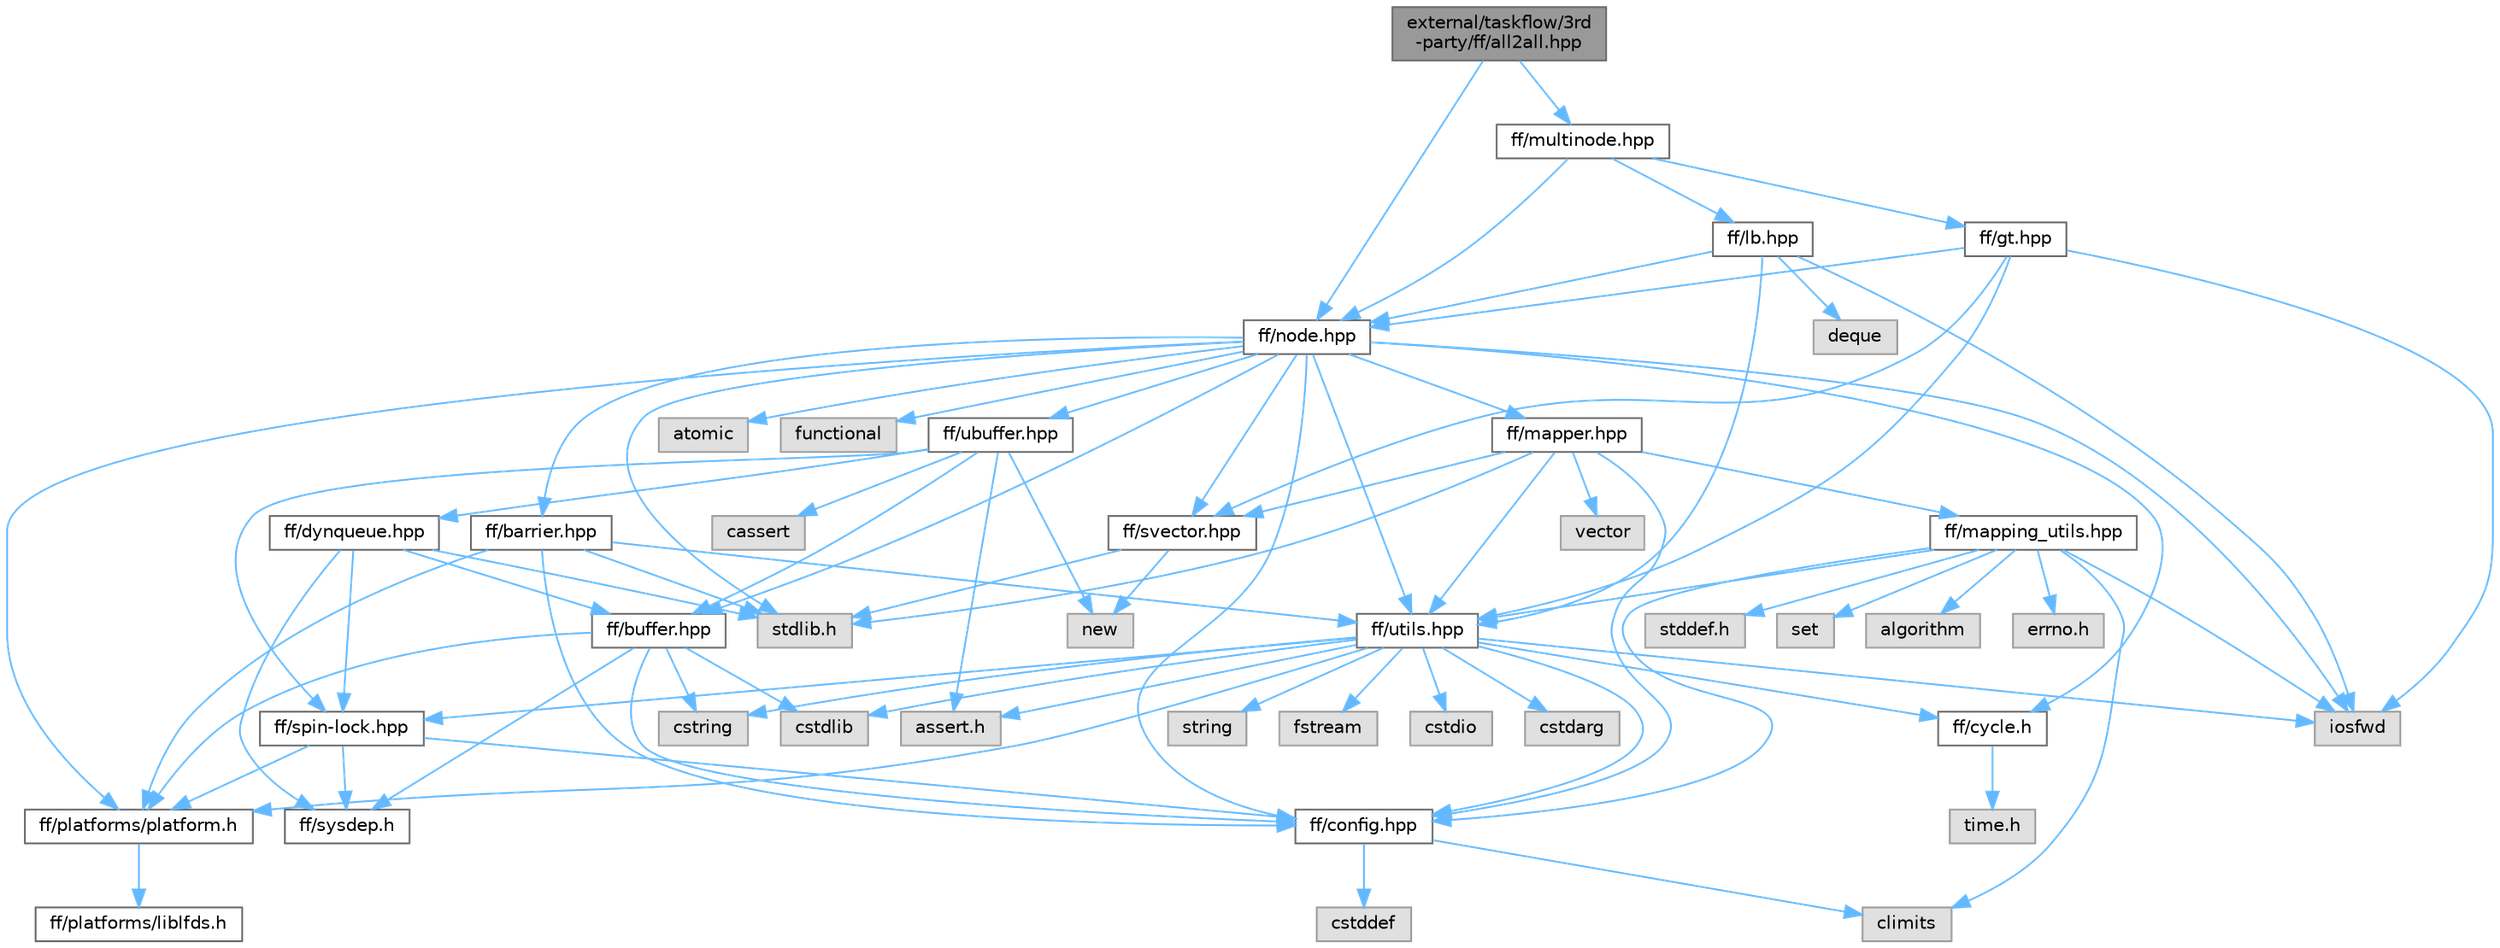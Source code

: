 digraph "external/taskflow/3rd-party/ff/all2all.hpp"
{
 // LATEX_PDF_SIZE
  bgcolor="transparent";
  edge [fontname=Helvetica,fontsize=10,labelfontname=Helvetica,labelfontsize=10];
  node [fontname=Helvetica,fontsize=10,shape=box,height=0.2,width=0.4];
  Node1 [id="Node000001",label="external/taskflow/3rd\l-party/ff/all2all.hpp",height=0.2,width=0.4,color="gray40", fillcolor="grey60", style="filled", fontcolor="black",tooltip="FastFlow all-2-all building block"];
  Node1 -> Node2 [id="edge1_Node000001_Node000002",color="steelblue1",style="solid",tooltip=" "];
  Node2 [id="Node000002",label="ff/node.hpp",height=0.2,width=0.4,color="grey40", fillcolor="white", style="filled",URL="$node_8hpp.html",tooltip="FastFlow ff_node"];
  Node2 -> Node3 [id="edge2_Node000002_Node000003",color="steelblue1",style="solid",tooltip=" "];
  Node3 [id="Node000003",label="stdlib.h",height=0.2,width=0.4,color="grey60", fillcolor="#E0E0E0", style="filled",tooltip=" "];
  Node2 -> Node4 [id="edge3_Node000002_Node000004",color="steelblue1",style="solid",tooltip=" "];
  Node4 [id="Node000004",label="iosfwd",height=0.2,width=0.4,color="grey60", fillcolor="#E0E0E0", style="filled",tooltip=" "];
  Node2 -> Node5 [id="edge4_Node000002_Node000005",color="steelblue1",style="solid",tooltip=" "];
  Node5 [id="Node000005",label="functional",height=0.2,width=0.4,color="grey60", fillcolor="#E0E0E0", style="filled",tooltip=" "];
  Node2 -> Node6 [id="edge5_Node000002_Node000006",color="steelblue1",style="solid",tooltip=" "];
  Node6 [id="Node000006",label="ff/platforms/platform.h",height=0.2,width=0.4,color="grey40", fillcolor="white", style="filled",URL="$external_2taskflow_23rd-party_2ff_2platforms_2_platform_8h.html",tooltip=" "];
  Node6 -> Node7 [id="edge6_Node000006_Node000007",color="steelblue1",style="solid",tooltip=" "];
  Node7 [id="Node000007",label="ff/platforms/liblfds.h",height=0.2,width=0.4,color="grey40", fillcolor="white", style="filled",URL="$liblfds_8h.html",tooltip=" "];
  Node2 -> Node8 [id="edge7_Node000002_Node000008",color="steelblue1",style="solid",tooltip=" "];
  Node8 [id="Node000008",label="ff/cycle.h",height=0.2,width=0.4,color="grey40", fillcolor="white", style="filled",URL="$cycle_8h.html",tooltip=" "];
  Node8 -> Node9 [id="edge8_Node000008_Node000009",color="steelblue1",style="solid",tooltip=" "];
  Node9 [id="Node000009",label="time.h",height=0.2,width=0.4,color="grey60", fillcolor="#E0E0E0", style="filled",tooltip=" "];
  Node2 -> Node10 [id="edge9_Node000002_Node000010",color="steelblue1",style="solid",tooltip=" "];
  Node10 [id="Node000010",label="ff/utils.hpp",height=0.2,width=0.4,color="grey40", fillcolor="white", style="filled",URL="$utils_8hpp.html",tooltip="Utility functions"];
  Node10 -> Node11 [id="edge10_Node000010_Node000011",color="steelblue1",style="solid",tooltip=" "];
  Node11 [id="Node000011",label="assert.h",height=0.2,width=0.4,color="grey60", fillcolor="#E0E0E0", style="filled",tooltip=" "];
  Node10 -> Node12 [id="edge11_Node000010_Node000012",color="steelblue1",style="solid",tooltip=" "];
  Node12 [id="Node000012",label="cstdio",height=0.2,width=0.4,color="grey60", fillcolor="#E0E0E0", style="filled",tooltip=" "];
  Node10 -> Node13 [id="edge12_Node000010_Node000013",color="steelblue1",style="solid",tooltip=" "];
  Node13 [id="Node000013",label="cstdlib",height=0.2,width=0.4,color="grey60", fillcolor="#E0E0E0", style="filled",tooltip=" "];
  Node10 -> Node14 [id="edge13_Node000010_Node000014",color="steelblue1",style="solid",tooltip=" "];
  Node14 [id="Node000014",label="cstdarg",height=0.2,width=0.4,color="grey60", fillcolor="#E0E0E0", style="filled",tooltip=" "];
  Node10 -> Node4 [id="edge14_Node000010_Node000004",color="steelblue1",style="solid",tooltip=" "];
  Node10 -> Node15 [id="edge15_Node000010_Node000015",color="steelblue1",style="solid",tooltip=" "];
  Node15 [id="Node000015",label="ff/config.hpp",height=0.2,width=0.4,color="grey40", fillcolor="white", style="filled",URL="$config_8hpp.html",tooltip=" "];
  Node15 -> Node16 [id="edge16_Node000015_Node000016",color="steelblue1",style="solid",tooltip=" "];
  Node16 [id="Node000016",label="cstddef",height=0.2,width=0.4,color="grey60", fillcolor="#E0E0E0", style="filled",tooltip=" "];
  Node15 -> Node17 [id="edge17_Node000015_Node000017",color="steelblue1",style="solid",tooltip=" "];
  Node17 [id="Node000017",label="climits",height=0.2,width=0.4,color="grey60", fillcolor="#E0E0E0", style="filled",tooltip=" "];
  Node10 -> Node6 [id="edge18_Node000010_Node000006",color="steelblue1",style="solid",tooltip=" "];
  Node10 -> Node18 [id="edge19_Node000010_Node000018",color="steelblue1",style="solid",tooltip=" "];
  Node18 [id="Node000018",label="cstring",height=0.2,width=0.4,color="grey60", fillcolor="#E0E0E0", style="filled",tooltip=" "];
  Node10 -> Node19 [id="edge20_Node000010_Node000019",color="steelblue1",style="solid",tooltip=" "];
  Node19 [id="Node000019",label="string",height=0.2,width=0.4,color="grey60", fillcolor="#E0E0E0", style="filled",tooltip=" "];
  Node10 -> Node20 [id="edge21_Node000010_Node000020",color="steelblue1",style="solid",tooltip=" "];
  Node20 [id="Node000020",label="fstream",height=0.2,width=0.4,color="grey60", fillcolor="#E0E0E0", style="filled",tooltip=" "];
  Node10 -> Node8 [id="edge22_Node000010_Node000008",color="steelblue1",style="solid",tooltip=" "];
  Node10 -> Node21 [id="edge23_Node000010_Node000021",color="steelblue1",style="solid",tooltip=" "];
  Node21 [id="Node000021",label="ff/spin-lock.hpp",height=0.2,width=0.4,color="grey40", fillcolor="white", style="filled",URL="$spin-lock_8hpp.html",tooltip="This file contains several alternative spin lock(s) implementations that can be used as FastFlow spin..."];
  Node21 -> Node22 [id="edge24_Node000021_Node000022",color="steelblue1",style="solid",tooltip=" "];
  Node22 [id="Node000022",label="ff/sysdep.h",height=0.2,width=0.4,color="grey40", fillcolor="white", style="filled",URL="$sysdep_8h.html",tooltip=" "];
  Node21 -> Node6 [id="edge25_Node000021_Node000006",color="steelblue1",style="solid",tooltip=" "];
  Node21 -> Node15 [id="edge26_Node000021_Node000015",color="steelblue1",style="solid",tooltip=" "];
  Node2 -> Node23 [id="edge27_Node000002_Node000023",color="steelblue1",style="solid",tooltip=" "];
  Node23 [id="Node000023",label="ff/buffer.hpp",height=0.2,width=0.4,color="grey40", fillcolor="white", style="filled",URL="$buffer_8hpp.html",tooltip="This file contains the definition of the bounded SPSC channel buffer used in FastFlow"];
  Node23 -> Node13 [id="edge28_Node000023_Node000013",color="steelblue1",style="solid",tooltip=" "];
  Node23 -> Node18 [id="edge29_Node000023_Node000018",color="steelblue1",style="solid",tooltip=" "];
  Node23 -> Node22 [id="edge30_Node000023_Node000022",color="steelblue1",style="solid",tooltip=" "];
  Node23 -> Node15 [id="edge31_Node000023_Node000015",color="steelblue1",style="solid",tooltip=" "];
  Node23 -> Node6 [id="edge32_Node000023_Node000006",color="steelblue1",style="solid",tooltip=" "];
  Node2 -> Node24 [id="edge33_Node000002_Node000024",color="steelblue1",style="solid",tooltip=" "];
  Node24 [id="Node000024",label="ff/ubuffer.hpp",height=0.2,width=0.4,color="grey40", fillcolor="white", style="filled",URL="$ubuffer_8hpp.html",tooltip="This file contains the definition of the unbounded SWSR circular buffer used in FastFlow"];
  Node24 -> Node11 [id="edge34_Node000024_Node000011",color="steelblue1",style="solid",tooltip=" "];
  Node24 -> Node25 [id="edge35_Node000024_Node000025",color="steelblue1",style="solid",tooltip=" "];
  Node25 [id="Node000025",label="cassert",height=0.2,width=0.4,color="grey60", fillcolor="#E0E0E0", style="filled",tooltip=" "];
  Node24 -> Node26 [id="edge36_Node000024_Node000026",color="steelblue1",style="solid",tooltip=" "];
  Node26 [id="Node000026",label="new",height=0.2,width=0.4,color="grey60", fillcolor="#E0E0E0", style="filled",tooltip=" "];
  Node24 -> Node27 [id="edge37_Node000024_Node000027",color="steelblue1",style="solid",tooltip=" "];
  Node27 [id="Node000027",label="ff/dynqueue.hpp",height=0.2,width=0.4,color="grey40", fillcolor="white", style="filled",URL="$dynqueue_8hpp.html",tooltip="Implementation of a dynamic queue. Not currently used."];
  Node27 -> Node3 [id="edge38_Node000027_Node000003",color="steelblue1",style="solid",tooltip=" "];
  Node27 -> Node23 [id="edge39_Node000027_Node000023",color="steelblue1",style="solid",tooltip=" "];
  Node27 -> Node21 [id="edge40_Node000027_Node000021",color="steelblue1",style="solid",tooltip=" "];
  Node27 -> Node22 [id="edge41_Node000027_Node000022",color="steelblue1",style="solid",tooltip=" "];
  Node24 -> Node23 [id="edge42_Node000024_Node000023",color="steelblue1",style="solid",tooltip=" "];
  Node24 -> Node21 [id="edge43_Node000024_Node000021",color="steelblue1",style="solid",tooltip=" "];
  Node2 -> Node28 [id="edge44_Node000002_Node000028",color="steelblue1",style="solid",tooltip=" "];
  Node28 [id="Node000028",label="ff/mapper.hpp",height=0.2,width=0.4,color="grey40", fillcolor="white", style="filled",URL="$mapper_8hpp.html",tooltip="This file contains the thread mapper definition used in FastFlow"];
  Node28 -> Node3 [id="edge45_Node000028_Node000003",color="steelblue1",style="solid",tooltip=" "];
  Node28 -> Node15 [id="edge46_Node000028_Node000015",color="steelblue1",style="solid",tooltip=" "];
  Node28 -> Node29 [id="edge47_Node000028_Node000029",color="steelblue1",style="solid",tooltip=" "];
  Node29 [id="Node000029",label="ff/svector.hpp",height=0.2,width=0.4,color="grey40", fillcolor="white", style="filled",URL="$svector_8hpp.html",tooltip="Simple yet efficient dynamic vector"];
  Node29 -> Node3 [id="edge48_Node000029_Node000003",color="steelblue1",style="solid",tooltip=" "];
  Node29 -> Node26 [id="edge49_Node000029_Node000026",color="steelblue1",style="solid",tooltip=" "];
  Node28 -> Node10 [id="edge50_Node000028_Node000010",color="steelblue1",style="solid",tooltip=" "];
  Node28 -> Node30 [id="edge51_Node000028_Node000030",color="steelblue1",style="solid",tooltip=" "];
  Node30 [id="Node000030",label="ff/mapping_utils.hpp",height=0.2,width=0.4,color="grey40", fillcolor="white", style="filled",URL="$mapping__utils_8hpp.html",tooltip="This file contains utilities for plaform inspection and thread pinning"];
  Node30 -> Node17 [id="edge52_Node000030_Node000017",color="steelblue1",style="solid",tooltip=" "];
  Node30 -> Node31 [id="edge53_Node000030_Node000031",color="steelblue1",style="solid",tooltip=" "];
  Node31 [id="Node000031",label="set",height=0.2,width=0.4,color="grey60", fillcolor="#E0E0E0", style="filled",tooltip=" "];
  Node30 -> Node32 [id="edge54_Node000030_Node000032",color="steelblue1",style="solid",tooltip=" "];
  Node32 [id="Node000032",label="algorithm",height=0.2,width=0.4,color="grey60", fillcolor="#E0E0E0", style="filled",tooltip=" "];
  Node30 -> Node4 [id="edge55_Node000030_Node000004",color="steelblue1",style="solid",tooltip=" "];
  Node30 -> Node33 [id="edge56_Node000030_Node000033",color="steelblue1",style="solid",tooltip=" "];
  Node33 [id="Node000033",label="errno.h",height=0.2,width=0.4,color="grey60", fillcolor="#E0E0E0", style="filled",tooltip=" "];
  Node30 -> Node15 [id="edge57_Node000030_Node000015",color="steelblue1",style="solid",tooltip=" "];
  Node30 -> Node10 [id="edge58_Node000030_Node000010",color="steelblue1",style="solid",tooltip=" "];
  Node30 -> Node34 [id="edge59_Node000030_Node000034",color="steelblue1",style="solid",tooltip=" "];
  Node34 [id="Node000034",label="stddef.h",height=0.2,width=0.4,color="grey60", fillcolor="#E0E0E0", style="filled",tooltip=" "];
  Node28 -> Node35 [id="edge60_Node000028_Node000035",color="steelblue1",style="solid",tooltip=" "];
  Node35 [id="Node000035",label="vector",height=0.2,width=0.4,color="grey60", fillcolor="#E0E0E0", style="filled",tooltip=" "];
  Node2 -> Node15 [id="edge61_Node000002_Node000015",color="steelblue1",style="solid",tooltip=" "];
  Node2 -> Node29 [id="edge62_Node000002_Node000029",color="steelblue1",style="solid",tooltip=" "];
  Node2 -> Node36 [id="edge63_Node000002_Node000036",color="steelblue1",style="solid",tooltip=" "];
  Node36 [id="Node000036",label="ff/barrier.hpp",height=0.2,width=0.4,color="grey40", fillcolor="white", style="filled",URL="$barrier_8hpp.html",tooltip="FastFlow blocking and non-blocking barrier implementations"];
  Node36 -> Node3 [id="edge64_Node000036_Node000003",color="steelblue1",style="solid",tooltip=" "];
  Node36 -> Node6 [id="edge65_Node000036_Node000006",color="steelblue1",style="solid",tooltip=" "];
  Node36 -> Node10 [id="edge66_Node000036_Node000010",color="steelblue1",style="solid",tooltip=" "];
  Node36 -> Node15 [id="edge67_Node000036_Node000015",color="steelblue1",style="solid",tooltip=" "];
  Node2 -> Node37 [id="edge68_Node000002_Node000037",color="steelblue1",style="solid",tooltip=" "];
  Node37 [id="Node000037",label="atomic",height=0.2,width=0.4,color="grey60", fillcolor="#E0E0E0", style="filled",tooltip=" "];
  Node1 -> Node38 [id="edge69_Node000001_Node000038",color="steelblue1",style="solid",tooltip=" "];
  Node38 [id="Node000038",label="ff/multinode.hpp",height=0.2,width=0.4,color="grey40", fillcolor="white", style="filled",URL="$multinode_8hpp.html",tooltip="FastFlow ff_minode ff_monode and typed versions."];
  Node38 -> Node2 [id="edge70_Node000038_Node000002",color="steelblue1",style="solid",tooltip=" "];
  Node38 -> Node39 [id="edge71_Node000038_Node000039",color="steelblue1",style="solid",tooltip=" "];
  Node39 [id="Node000039",label="ff/lb.hpp",height=0.2,width=0.4,color="grey40", fillcolor="white", style="filled",URL="$lb_8hpp.html",tooltip="Farm Emitter (not a ff_node)"];
  Node39 -> Node4 [id="edge72_Node000039_Node000004",color="steelblue1",style="solid",tooltip=" "];
  Node39 -> Node40 [id="edge73_Node000039_Node000040",color="steelblue1",style="solid",tooltip=" "];
  Node40 [id="Node000040",label="deque",height=0.2,width=0.4,color="grey60", fillcolor="#E0E0E0", style="filled",tooltip=" "];
  Node39 -> Node10 [id="edge74_Node000039_Node000010",color="steelblue1",style="solid",tooltip=" "];
  Node39 -> Node2 [id="edge75_Node000039_Node000002",color="steelblue1",style="solid",tooltip=" "];
  Node38 -> Node41 [id="edge76_Node000038_Node000041",color="steelblue1",style="solid",tooltip=" "];
  Node41 [id="Node000041",label="ff/gt.hpp",height=0.2,width=0.4,color="grey40", fillcolor="white", style="filled",URL="$gt_8hpp.html",tooltip="Farm Collector (it is not a ff_node)"];
  Node41 -> Node4 [id="edge77_Node000041_Node000004",color="steelblue1",style="solid",tooltip=" "];
  Node41 -> Node29 [id="edge78_Node000041_Node000029",color="steelblue1",style="solid",tooltip=" "];
  Node41 -> Node10 [id="edge79_Node000041_Node000010",color="steelblue1",style="solid",tooltip=" "];
  Node41 -> Node2 [id="edge80_Node000041_Node000002",color="steelblue1",style="solid",tooltip=" "];
}
